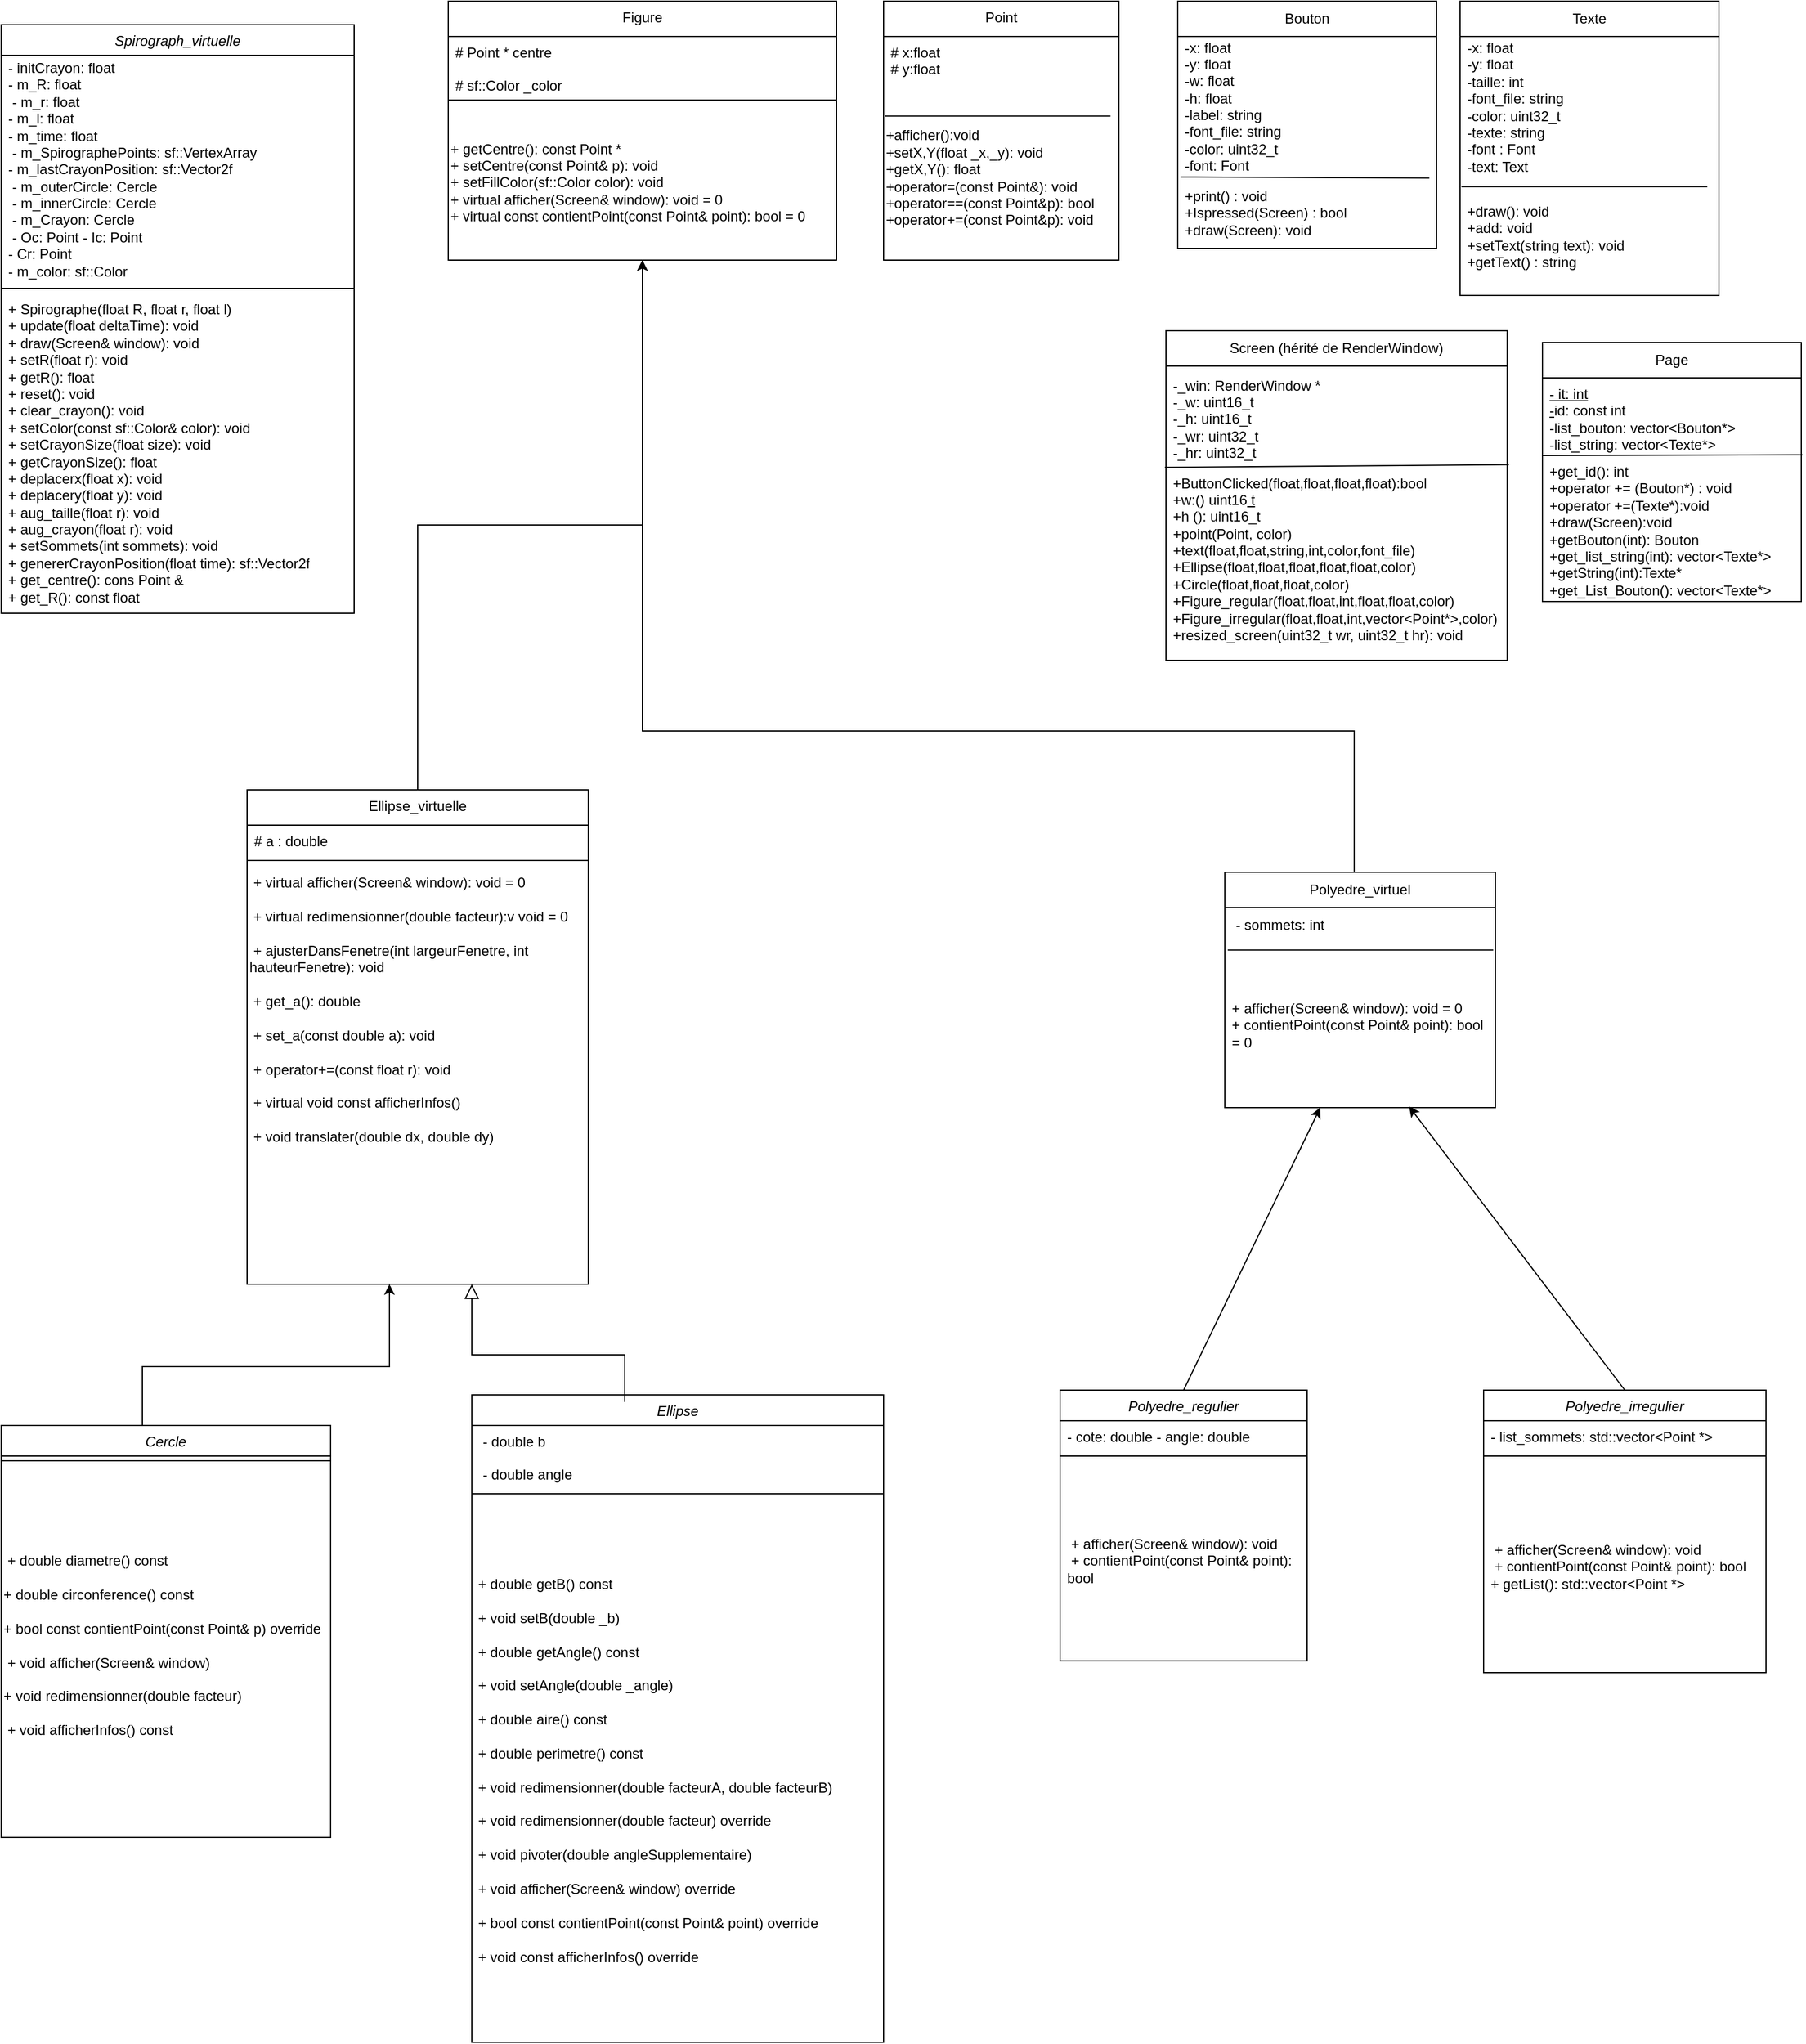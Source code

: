 <mxfile version="26.0.6">
  <diagram id="C5RBs43oDa-KdzZeNtuy" name="Page-1">
    <mxGraphModel dx="441" dy="790" grid="1" gridSize="10" guides="1" tooltips="1" connect="1" arrows="1" fold="1" page="1" pageScale="1" pageWidth="827" pageHeight="1169" math="0" shadow="0">
      <root>
        <mxCell id="WIyWlLk6GJQsqaUBKTNV-0" />
        <mxCell id="WIyWlLk6GJQsqaUBKTNV-1" parent="WIyWlLk6GJQsqaUBKTNV-0" />
        <mxCell id="zkfFHV4jXpPFQw0GAbJ--0" value="Spirograph_virtuelle" style="swimlane;fontStyle=2;align=center;verticalAlign=top;childLayout=stackLayout;horizontal=1;startSize=26;horizontalStack=0;resizeParent=1;resizeLast=0;collapsible=1;marginBottom=0;rounded=0;shadow=0;strokeWidth=1;" parent="WIyWlLk6GJQsqaUBKTNV-1" vertex="1">
          <mxGeometry x="60" y="40" width="300" height="500" as="geometry">
            <mxRectangle x="230" y="140" width="160" height="26" as="alternateBounds" />
          </mxGeometry>
        </mxCell>
        <mxCell id="Yk2aVxhonurAjU0q2a2b-47" value="&lt;font style=&quot;font-size: 12px;&quot;&gt;- initCrayon: float&amp;nbsp;&lt;/font&gt;&lt;div&gt;&lt;font style=&quot;font-size: 12px;&quot;&gt;- m_R: float&lt;/font&gt;&lt;/div&gt;&lt;div&gt;&lt;font style=&quot;font-size: 12px;&quot;&gt;&amp;nbsp;- m_r: float&amp;nbsp;&lt;/font&gt;&lt;/div&gt;&lt;div&gt;&lt;font style=&quot;font-size: 12px;&quot;&gt;- m_l: float&amp;nbsp;&lt;/font&gt;&lt;/div&gt;&lt;div&gt;&lt;font style=&quot;font-size: 12px;&quot;&gt;- m_time: float&lt;/font&gt;&lt;/div&gt;&lt;div&gt;&lt;font style=&quot;font-size: 12px;&quot;&gt;&amp;nbsp;- m_SpirographePoints: sf::VertexArray&amp;nbsp;&lt;/font&gt;&lt;/div&gt;&lt;div&gt;&lt;font style=&quot;font-size: 12px;&quot;&gt;- m_lastCrayonPosition: sf::Vector2f&lt;/font&gt;&lt;/div&gt;&lt;div&gt;&lt;font style=&quot;font-size: 12px;&quot;&gt;&amp;nbsp;- m_outerCircle: Cercle&lt;/font&gt;&lt;/div&gt;&lt;div&gt;&lt;font style=&quot;font-size: 12px;&quot;&gt;&amp;nbsp;- m_innerCircle: Cercle&lt;/font&gt;&lt;/div&gt;&lt;div&gt;&lt;font style=&quot;font-size: 12px;&quot;&gt;&amp;nbsp;- m_Crayon: Cercle&lt;/font&gt;&lt;/div&gt;&lt;div&gt;&lt;font style=&quot;font-size: 12px;&quot;&gt;&amp;nbsp;- Oc: Point - Ic: Point&amp;nbsp;&lt;/font&gt;&lt;/div&gt;&lt;div&gt;&lt;font style=&quot;font-size: 12px;&quot;&gt;- Cr: Point&amp;nbsp;&lt;/font&gt;&lt;/div&gt;&lt;div&gt;&lt;font style=&quot;font-size: 12px;&quot;&gt;- m_color: sf::Color&lt;/font&gt;&lt;/div&gt;" style="text;strokeColor=none;fillColor=none;align=left;verticalAlign=middle;spacingLeft=4;spacingRight=4;overflow=hidden;points=[[0,0.5],[1,0.5]];portConstraint=eastwest;rotatable=0;whiteSpace=wrap;html=1;" parent="zkfFHV4jXpPFQw0GAbJ--0" vertex="1">
          <mxGeometry y="26" width="300" height="194" as="geometry" />
        </mxCell>
        <mxCell id="zkfFHV4jXpPFQw0GAbJ--4" value="" style="line;html=1;strokeWidth=1;align=left;verticalAlign=middle;spacingTop=-1;spacingLeft=3;spacingRight=3;rotatable=0;labelPosition=right;points=[];portConstraint=eastwest;" parent="zkfFHV4jXpPFQw0GAbJ--0" vertex="1">
          <mxGeometry y="220" width="300" height="8" as="geometry" />
        </mxCell>
        <mxCell id="Yk2aVxhonurAjU0q2a2b-48" value="&lt;font style=&quot;font-size: 12px;&quot;&gt;+ Spirographe(float R, float r, float l)&amp;nbsp;&lt;/font&gt;&lt;div&gt;&lt;font style=&quot;font-size: 12px;&quot;&gt;+ update(float deltaTime): void&amp;nbsp;&lt;/font&gt;&lt;/div&gt;&lt;div&gt;&lt;font style=&quot;font-size: 12px;&quot;&gt;+ draw(Screen&amp;amp; window): void&amp;nbsp;&lt;/font&gt;&lt;/div&gt;&lt;div&gt;&lt;font style=&quot;font-size: 12px;&quot;&gt;+ setR(float r): void&amp;nbsp;&lt;/font&gt;&lt;/div&gt;&lt;div&gt;&lt;font style=&quot;font-size: 12px;&quot;&gt;+ getR(): float&amp;nbsp;&lt;/font&gt;&lt;/div&gt;&lt;div&gt;&lt;font style=&quot;font-size: 12px;&quot;&gt;+ reset(): void&amp;nbsp;&lt;/font&gt;&lt;/div&gt;&lt;div&gt;&lt;font style=&quot;font-size: 12px;&quot;&gt;+ clear_crayon(): void&amp;nbsp;&lt;/font&gt;&lt;/div&gt;&lt;div&gt;&lt;font style=&quot;font-size: 12px;&quot;&gt;+ setColor(const sf::Color&amp;amp; color): void&amp;nbsp;&lt;/font&gt;&lt;/div&gt;&lt;div&gt;&lt;font style=&quot;font-size: 12px;&quot;&gt;+ setCrayonSize(float size): void&amp;nbsp;&lt;/font&gt;&lt;/div&gt;&lt;div&gt;&lt;font style=&quot;font-size: 12px;&quot;&gt;+ getCrayonSize(): float&amp;nbsp;&lt;/font&gt;&lt;/div&gt;&lt;div&gt;&lt;font style=&quot;font-size: 12px;&quot;&gt;+ deplacerx(float x): void&amp;nbsp;&lt;/font&gt;&lt;/div&gt;&lt;div&gt;&lt;font style=&quot;font-size: 12px;&quot;&gt;+ deplacery(float y): void&amp;nbsp;&lt;/font&gt;&lt;/div&gt;&lt;div&gt;&lt;font style=&quot;font-size: 12px;&quot;&gt;+ aug_taille(float r): void&amp;nbsp;&lt;/font&gt;&lt;/div&gt;&lt;div&gt;&lt;font style=&quot;font-size: 12px;&quot;&gt;+ aug_crayon(float r): void&amp;nbsp;&lt;/font&gt;&lt;/div&gt;&lt;div&gt;&lt;font style=&quot;font-size: 12px;&quot;&gt;+ setSommets(int sommets): void&amp;nbsp;&lt;/font&gt;&lt;/div&gt;&lt;div&gt;&lt;font style=&quot;font-size: 12px;&quot;&gt;+ genererCrayonPosition(float time): sf::Vector2f&lt;/font&gt;&lt;/div&gt;&lt;div&gt;&lt;font style=&quot;font-size: 12px;&quot;&gt;+ get_centre(): cons Point &amp;amp;&lt;/font&gt;&lt;/div&gt;&lt;div&gt;&lt;font style=&quot;font-size: 12px;&quot;&gt;+ get_R(): const float&lt;br&gt;&lt;/font&gt;&lt;/div&gt;" style="text;strokeColor=none;fillColor=none;align=left;verticalAlign=middle;spacingLeft=4;spacingRight=4;overflow=hidden;points=[[0,0.5],[1,0.5]];portConstraint=eastwest;rotatable=0;whiteSpace=wrap;html=1;" parent="zkfFHV4jXpPFQw0GAbJ--0" vertex="1">
          <mxGeometry y="228" width="300" height="272" as="geometry" />
        </mxCell>
        <mxCell id="zkfFHV4jXpPFQw0GAbJ--17" value="Figure" style="swimlane;fontStyle=0;align=center;verticalAlign=top;childLayout=stackLayout;horizontal=1;startSize=30;horizontalStack=0;resizeParent=1;resizeLast=0;collapsible=1;marginBottom=0;rounded=0;shadow=0;strokeWidth=1;" parent="WIyWlLk6GJQsqaUBKTNV-1" vertex="1">
          <mxGeometry x="440" y="20" width="330" height="220" as="geometry">
            <mxRectangle x="550" y="140" width="160" height="26" as="alternateBounds" />
          </mxGeometry>
        </mxCell>
        <mxCell id="GV9wKH8Hu66Jm4WteEqG-0" value="# Point * centre&#xa;&#xa;# sf::Color _color  &#xa;" style="text;align=left;verticalAlign=top;spacingLeft=4;spacingRight=4;overflow=hidden;rotatable=0;points=[[0,0.5],[1,0.5]];portConstraint=eastwest;" parent="zkfFHV4jXpPFQw0GAbJ--17" vertex="1">
          <mxGeometry y="30" width="330" height="50" as="geometry" />
        </mxCell>
        <mxCell id="zkfFHV4jXpPFQw0GAbJ--23" value="" style="line;html=1;strokeWidth=1;align=left;verticalAlign=middle;spacingTop=-1;spacingLeft=3;spacingRight=3;rotatable=0;labelPosition=right;points=[];portConstraint=eastwest;" parent="zkfFHV4jXpPFQw0GAbJ--17" vertex="1">
          <mxGeometry y="80" width="330" height="8" as="geometry" />
        </mxCell>
        <mxCell id="TqE--26rtmZtrufejqhl-34" value="&lt;div&gt;+ &lt;span style=&quot;background-color: transparent; color: light-dark(rgb(0, 0, 0), rgb(255, 255, 255));&quot;&gt;getCentre(): &lt;/span&gt;&lt;span style=&quot;background-color: transparent; color: light-dark(rgb(0, 0, 0), rgb(255, 255, 255));&quot;&gt;const Point *&lt;/span&gt;&lt;/div&gt;&lt;div&gt;+ setCentre(const Point&amp;amp; p): void &lt;br&gt;&lt;/div&gt;&lt;div&gt;+ setFillColor(sf::Color color): void&lt;br&gt;&lt;/div&gt;&lt;div&gt;+ virtual afficher(Screen&amp;amp; window): void = 0&lt;br&gt;&lt;/div&gt;&lt;div&gt;+ virtual const contientPoint(const Point&amp;amp; point): bool = 0&lt;br&gt;&lt;/div&gt;" style="text;html=1;align=left;verticalAlign=middle;whiteSpace=wrap;rounded=0;" parent="zkfFHV4jXpPFQw0GAbJ--17" vertex="1">
          <mxGeometry y="88" width="330" height="132" as="geometry" />
        </mxCell>
        <mxCell id="TUDsm-XgNNnCpX9dQ1m_-4" value="Ellipse" style="swimlane;fontStyle=2;align=center;verticalAlign=top;childLayout=stackLayout;horizontal=1;startSize=26;horizontalStack=0;resizeParent=1;resizeLast=0;collapsible=1;marginBottom=0;rounded=0;shadow=0;strokeWidth=1;" parent="WIyWlLk6GJQsqaUBKTNV-1" vertex="1">
          <mxGeometry x="460" y="1204" width="350" height="550" as="geometry">
            <mxRectangle x="230" y="140" width="160" height="26" as="alternateBounds" />
          </mxGeometry>
        </mxCell>
        <mxCell id="TUDsm-XgNNnCpX9dQ1m_-5" value=" - double b&#xa; &#xa; - double angle " style="text;align=left;verticalAlign=top;spacingLeft=4;spacingRight=4;overflow=hidden;rotatable=0;points=[[0,0.5],[1,0.5]];portConstraint=eastwest;" parent="TUDsm-XgNNnCpX9dQ1m_-4" vertex="1">
          <mxGeometry y="26" width="350" height="54" as="geometry" />
        </mxCell>
        <mxCell id="TUDsm-XgNNnCpX9dQ1m_-26" value="" style="endArrow=block;endSize=10;endFill=0;shadow=0;strokeWidth=1;rounded=0;curved=0;edgeStyle=elbowEdgeStyle;elbow=vertical;" parent="TUDsm-XgNNnCpX9dQ1m_-4" edge="1">
          <mxGeometry width="160" relative="1" as="geometry">
            <mxPoint x="130" y="6" as="sourcePoint" />
            <mxPoint y="-94" as="targetPoint" />
            <Array as="points">
              <mxPoint x="55" y="-34" />
              <mxPoint x="25" y="-534" />
            </Array>
          </mxGeometry>
        </mxCell>
        <mxCell id="TUDsm-XgNNnCpX9dQ1m_-9" value="" style="line;html=1;strokeWidth=1;align=left;verticalAlign=middle;spacingTop=-1;spacingLeft=3;spacingRight=3;rotatable=0;labelPosition=right;points=[];portConstraint=eastwest;" parent="TUDsm-XgNNnCpX9dQ1m_-4" vertex="1">
          <mxGeometry y="80" width="350" height="8" as="geometry" />
        </mxCell>
        <mxCell id="TqE--26rtmZtrufejqhl-29" value="&lt;div&gt;&lt;span style=&quot;background-color: transparent; color: light-dark(rgb(0, 0, 0), rgb(255, 255, 255));&quot;&gt;&amp;nbsp;+ double getB() const&lt;/span&gt;&lt;/div&gt;&lt;div&gt;&lt;br&gt;&lt;/div&gt;&lt;div&gt;&amp;nbsp;+ void setB(double _b)&lt;/div&gt;&lt;div&gt;&lt;br&gt;&lt;/div&gt;&lt;div&gt;&amp;nbsp;+ double getAngle() const&lt;/div&gt;&lt;div&gt;&lt;br&gt;&lt;/div&gt;&lt;div&gt;&amp;nbsp;+ void setAngle(double _angle)&lt;/div&gt;&lt;div&gt;&lt;span style=&quot;background-color: transparent; color: light-dark(rgb(0, 0, 0), rgb(255, 255, 255));&quot;&gt;&lt;br&gt;&lt;/span&gt;&lt;/div&gt;&lt;div&gt;&lt;span style=&quot;background-color: transparent; color: light-dark(rgb(0, 0, 0), rgb(255, 255, 255));&quot;&gt;&amp;nbsp;+ double aire() const&lt;/span&gt;&lt;/div&gt;&lt;div&gt;&lt;br&gt;&lt;/div&gt;&lt;div&gt;&amp;nbsp;+ double perimetre() const&lt;/div&gt;&lt;div&gt;&lt;br&gt;&lt;/div&gt;&lt;div&gt;&amp;nbsp;+ void redimensionner(double facteurA, double facteurB)&lt;/div&gt;&lt;div&gt;&lt;br&gt;&lt;/div&gt;&lt;div&gt;&amp;nbsp;+ void redimensionner(double facteur) override&lt;/div&gt;&lt;div&gt;&lt;br&gt;&lt;/div&gt;&lt;div&gt;&amp;nbsp;+ void pivoter(double angleSupplementaire)&lt;/div&gt;&lt;div&gt;&lt;br&gt;&lt;/div&gt;&lt;div&gt;&amp;nbsp;+ void afficher(Screen&amp;amp; window) override&lt;/div&gt;&lt;div&gt;&lt;br&gt;&lt;/div&gt;&lt;div&gt;&amp;nbsp;+ bool const contientPoint(const Point&amp;amp; point) override&lt;/div&gt;&lt;div&gt;&lt;br&gt;&lt;/div&gt;&lt;div&gt;&amp;nbsp;+ void const afficherInfos() override&lt;/div&gt;" style="text;html=1;align=left;verticalAlign=middle;whiteSpace=wrap;rounded=0;" parent="TUDsm-XgNNnCpX9dQ1m_-4" vertex="1">
          <mxGeometry y="88" width="350" height="462" as="geometry" />
        </mxCell>
        <mxCell id="TUDsm-XgNNnCpX9dQ1m_-42" style="edgeStyle=orthogonalEdgeStyle;rounded=0;orthogonalLoop=1;jettySize=auto;html=1;exitX=0.425;exitY=0.001;exitDx=0;exitDy=0;exitPerimeter=0;" parent="WIyWlLk6GJQsqaUBKTNV-1" source="TUDsm-XgNNnCpX9dQ1m_-11" edge="1">
          <mxGeometry relative="1" as="geometry">
            <mxPoint x="390" y="1110" as="targetPoint" />
            <Array as="points">
              <mxPoint x="180" y="1180" />
              <mxPoint x="390" y="1180" />
            </Array>
            <mxPoint x="180" y="1210" as="sourcePoint" />
          </mxGeometry>
        </mxCell>
        <mxCell id="TUDsm-XgNNnCpX9dQ1m_-11" value="Cercle" style="swimlane;fontStyle=2;align=center;verticalAlign=top;childLayout=stackLayout;horizontal=1;startSize=26;horizontalStack=0;resizeParent=1;resizeLast=0;collapsible=1;marginBottom=0;rounded=0;shadow=0;strokeWidth=1;" parent="WIyWlLk6GJQsqaUBKTNV-1" vertex="1">
          <mxGeometry x="60" y="1230" width="280" height="350" as="geometry">
            <mxRectangle x="230" y="140" width="160" height="26" as="alternateBounds" />
          </mxGeometry>
        </mxCell>
        <mxCell id="TUDsm-XgNNnCpX9dQ1m_-13" value="" style="line;html=1;strokeWidth=1;align=left;verticalAlign=middle;spacingTop=-1;spacingLeft=3;spacingRight=3;rotatable=0;labelPosition=right;points=[];portConstraint=eastwest;" parent="TUDsm-XgNNnCpX9dQ1m_-11" vertex="1">
          <mxGeometry y="26" width="280" height="8" as="geometry" />
        </mxCell>
        <mxCell id="TqE--26rtmZtrufejqhl-30" value="&lt;div&gt;&lt;div&gt;&amp;nbsp;+ double diametre() const&lt;/div&gt;&lt;div&gt;&amp;nbsp;&lt;/div&gt;&lt;div&gt;+ double circonference() const&lt;/div&gt;&lt;div&gt;&amp;nbsp;&lt;/div&gt;&lt;div&gt;+ bool const contientPoint(const Point&amp;amp; p) override&lt;/div&gt;&lt;/div&gt;&lt;div&gt;&lt;div&gt;&lt;br&gt;&lt;/div&gt;&lt;div&gt;&amp;nbsp;+ void afficher(Screen&amp;amp; window)&lt;/div&gt;&lt;div&gt;&lt;span style=&quot;background-color: transparent; color: light-dark(rgb(0, 0, 0), rgb(255, 255, 255));&quot;&gt;&amp;nbsp;&lt;/span&gt;&lt;/div&gt;&lt;div&gt;&lt;span style=&quot;background-color: transparent; color: light-dark(rgb(0, 0, 0), rgb(255, 255, 255));&quot;&gt;+ void redimensionner(double facteur)&lt;/span&gt;&lt;/div&gt;&lt;div&gt;&lt;span style=&quot;background-color: transparent; color: light-dark(rgb(0, 0, 0), rgb(255, 255, 255));&quot;&gt;&lt;br&gt;&lt;/span&gt;&lt;/div&gt;&lt;div&gt;&lt;span style=&quot;background-color: transparent; color: light-dark(rgb(0, 0, 0), rgb(255, 255, 255));&quot;&gt;&amp;nbsp;+ void afficherInfos() const&lt;/span&gt;&lt;/div&gt;&lt;/div&gt;" style="text;html=1;align=left;verticalAlign=middle;whiteSpace=wrap;rounded=0;" parent="TUDsm-XgNNnCpX9dQ1m_-11" vertex="1">
          <mxGeometry y="34" width="280" height="306" as="geometry" />
        </mxCell>
        <mxCell id="TUDsm-XgNNnCpX9dQ1m_-37" value="Point" style="swimlane;fontStyle=0;align=center;verticalAlign=top;childLayout=stackLayout;horizontal=1;startSize=30;horizontalStack=0;resizeParent=1;resizeLast=0;collapsible=1;marginBottom=0;rounded=0;shadow=0;strokeWidth=1;" parent="WIyWlLk6GJQsqaUBKTNV-1" vertex="1">
          <mxGeometry x="810" y="20" width="200" height="220" as="geometry">
            <mxRectangle x="550" y="140" width="160" height="26" as="alternateBounds" />
          </mxGeometry>
        </mxCell>
        <mxCell id="TUDsm-XgNNnCpX9dQ1m_-38" value="# x:float&#xa;# y:float" style="text;align=left;verticalAlign=top;spacingLeft=4;spacingRight=4;overflow=hidden;rotatable=0;points=[[0,0.5],[1,0.5]];portConstraint=eastwest;" parent="TUDsm-XgNNnCpX9dQ1m_-37" vertex="1">
          <mxGeometry y="30" width="200" height="70" as="geometry" />
        </mxCell>
        <mxCell id="Yk2aVxhonurAjU0q2a2b-14" value="&lt;div&gt;+afficher():void&lt;/div&gt;&lt;div&gt;+setX,Y(float _x,_y): void&lt;/div&gt;&lt;div&gt;+getX,Y(): float&lt;br&gt;&lt;/div&gt;&lt;div&gt;+operator=(const Point&amp;amp;): void&lt;br&gt;&lt;/div&gt;&lt;div&gt;+operator==(const Point&amp;amp;p): bool&lt;br&gt;&lt;/div&gt;&lt;div&gt;+operator+=(const Point&amp;amp;p): void&lt;br&gt;&lt;/div&gt;" style="text;html=1;align=left;verticalAlign=middle;resizable=0;points=[];autosize=1;strokeColor=none;fillColor=none;" parent="TUDsm-XgNNnCpX9dQ1m_-37" vertex="1">
          <mxGeometry y="100" width="200" height="100" as="geometry" />
        </mxCell>
        <mxCell id="Yk2aVxhonurAjU0q2a2b-45" value="" style="endArrow=none;html=1;rounded=0;exitX=0.006;exitY=-0.024;exitDx=0;exitDy=0;exitPerimeter=0;entryX=0.964;entryY=-0.024;entryDx=0;entryDy=0;entryPerimeter=0;" parent="TUDsm-XgNNnCpX9dQ1m_-37" source="Yk2aVxhonurAjU0q2a2b-14" target="Yk2aVxhonurAjU0q2a2b-14" edge="1">
          <mxGeometry width="50" height="50" relative="1" as="geometry">
            <mxPoint x="370" y="410" as="sourcePoint" />
            <mxPoint x="420" y="360" as="targetPoint" />
          </mxGeometry>
        </mxCell>
        <mxCell id="_BAvB3OfVpKcY2HnQEDT-3" value="Polyedre_irregulier" style="swimlane;fontStyle=2;align=center;verticalAlign=top;childLayout=stackLayout;horizontal=1;startSize=26;horizontalStack=0;resizeParent=1;resizeLast=0;collapsible=1;marginBottom=0;rounded=0;shadow=0;strokeWidth=1;" parent="WIyWlLk6GJQsqaUBKTNV-1" vertex="1">
          <mxGeometry x="1320" y="1200" width="240" height="240" as="geometry">
            <mxRectangle x="230" y="140" width="160" height="26" as="alternateBounds" />
          </mxGeometry>
        </mxCell>
        <mxCell id="_BAvB3OfVpKcY2HnQEDT-4" value="- list_sommets: std::vector&lt;Point *&gt;" style="text;align=left;verticalAlign=top;spacingLeft=4;spacingRight=4;overflow=hidden;rotatable=0;points=[[0,0.5],[1,0.5]];portConstraint=eastwest;" parent="_BAvB3OfVpKcY2HnQEDT-3" vertex="1">
          <mxGeometry y="26" width="240" height="26" as="geometry" />
        </mxCell>
        <mxCell id="_BAvB3OfVpKcY2HnQEDT-5" value="" style="line;html=1;strokeWidth=1;align=left;verticalAlign=middle;spacingTop=-1;spacingLeft=3;spacingRight=3;rotatable=0;labelPosition=right;points=[];portConstraint=eastwest;" parent="_BAvB3OfVpKcY2HnQEDT-3" vertex="1">
          <mxGeometry y="52" width="240" height="8" as="geometry" />
        </mxCell>
        <mxCell id="Yk2aVxhonurAjU0q2a2b-40" value="&lt;div&gt;&lt;font style=&quot;font-size: 12px;&quot;&gt;&amp;nbsp;+ afficher(Screen&amp;amp; window): void&lt;/font&gt;&lt;/div&gt;&lt;div&gt;&lt;font style=&quot;font-size: 12px;&quot;&gt;&amp;nbsp;+ contientPoint(const Point&amp;amp; point): bool&amp;nbsp; + getList(): std::vector&amp;lt;Point *&amp;gt;&lt;/font&gt;&lt;/div&gt;" style="text;strokeColor=none;fillColor=none;align=left;verticalAlign=middle;spacingLeft=4;spacingRight=4;overflow=hidden;points=[[0,0.5],[1,0.5]];portConstraint=eastwest;rotatable=0;whiteSpace=wrap;html=1;" parent="_BAvB3OfVpKcY2HnQEDT-3" vertex="1">
          <mxGeometry y="60" width="240" height="180" as="geometry" />
        </mxCell>
        <mxCell id="Yk2aVxhonurAjU0q2a2b-36" style="edgeStyle=none;rounded=0;orthogonalLoop=1;jettySize=auto;html=1;exitX=0.5;exitY=0;exitDx=0;exitDy=0;" parent="WIyWlLk6GJQsqaUBKTNV-1" source="_BAvB3OfVpKcY2HnQEDT-6" target="Yk2aVxhonurAjU0q2a2b-19" edge="1">
          <mxGeometry relative="1" as="geometry" />
        </mxCell>
        <mxCell id="_BAvB3OfVpKcY2HnQEDT-6" value="Polyedre_regulier" style="swimlane;fontStyle=2;align=center;verticalAlign=top;childLayout=stackLayout;horizontal=1;startSize=26;horizontalStack=0;resizeParent=1;resizeLast=0;collapsible=1;marginBottom=0;rounded=0;shadow=0;strokeWidth=1;" parent="WIyWlLk6GJQsqaUBKTNV-1" vertex="1">
          <mxGeometry x="960" y="1200" width="210" height="230" as="geometry">
            <mxRectangle x="230" y="140" width="160" height="26" as="alternateBounds" />
          </mxGeometry>
        </mxCell>
        <mxCell id="_BAvB3OfVpKcY2HnQEDT-7" value="- cote: double - angle: double &#xa;" style="text;align=left;verticalAlign=top;spacingLeft=4;spacingRight=4;overflow=hidden;rotatable=0;points=[[0,0.5],[1,0.5]];portConstraint=eastwest;" parent="_BAvB3OfVpKcY2HnQEDT-6" vertex="1">
          <mxGeometry y="26" width="210" height="26" as="geometry" />
        </mxCell>
        <mxCell id="_BAvB3OfVpKcY2HnQEDT-8" value="" style="line;html=1;strokeWidth=1;align=left;verticalAlign=middle;spacingTop=-1;spacingLeft=3;spacingRight=3;rotatable=0;labelPosition=right;points=[];portConstraint=eastwest;" parent="_BAvB3OfVpKcY2HnQEDT-6" vertex="1">
          <mxGeometry y="52" width="210" height="8" as="geometry" />
        </mxCell>
        <mxCell id="Yk2aVxhonurAjU0q2a2b-39" value="&lt;div&gt;&lt;font style=&quot;font-size: 12px;&quot;&gt;&amp;nbsp;+ afficher(Screen&amp;amp; window): void&amp;nbsp;&lt;/font&gt;&lt;/div&gt;&lt;div&gt;&lt;font style=&quot;font-size: 12px;&quot;&gt;&amp;nbsp;+ contientPoint(const Point&amp;amp; point): bool&lt;/font&gt;&lt;/div&gt;" style="text;strokeColor=none;fillColor=none;align=left;verticalAlign=middle;spacingLeft=4;spacingRight=4;overflow=hidden;points=[[0,0.5],[1,0.5]];portConstraint=eastwest;rotatable=0;whiteSpace=wrap;html=1;" parent="_BAvB3OfVpKcY2HnQEDT-6" vertex="1">
          <mxGeometry y="60" width="210" height="170" as="geometry" />
        </mxCell>
        <mxCell id="_BAvB3OfVpKcY2HnQEDT-36" style="edgeStyle=orthogonalEdgeStyle;rounded=0;orthogonalLoop=1;jettySize=auto;html=1;exitX=0.5;exitY=0;exitDx=0;exitDy=0;entryX=0.5;entryY=1;entryDx=0;entryDy=0;" parent="WIyWlLk6GJQsqaUBKTNV-1" source="_BAvB3OfVpKcY2HnQEDT-19" target="zkfFHV4jXpPFQw0GAbJ--17" edge="1">
          <mxGeometry relative="1" as="geometry" />
        </mxCell>
        <mxCell id="_BAvB3OfVpKcY2HnQEDT-19" value="Ellipse_virtuelle" style="swimlane;fontStyle=0;align=center;verticalAlign=top;childLayout=stackLayout;horizontal=1;startSize=30;horizontalStack=0;resizeParent=1;resizeLast=0;collapsible=1;marginBottom=0;rounded=0;shadow=0;strokeWidth=1;" parent="WIyWlLk6GJQsqaUBKTNV-1" vertex="1">
          <mxGeometry x="269" y="690" width="290" height="420" as="geometry">
            <mxRectangle x="550" y="140" width="160" height="26" as="alternateBounds" />
          </mxGeometry>
        </mxCell>
        <mxCell id="_BAvB3OfVpKcY2HnQEDT-20" value="# a : double" style="text;align=left;verticalAlign=top;spacingLeft=4;spacingRight=4;overflow=hidden;rotatable=0;points=[[0,0.5],[1,0.5]];portConstraint=eastwest;" parent="_BAvB3OfVpKcY2HnQEDT-19" vertex="1">
          <mxGeometry y="30" width="290" height="26" as="geometry" />
        </mxCell>
        <mxCell id="_BAvB3OfVpKcY2HnQEDT-21" value="" style="line;html=1;strokeWidth=1;align=left;verticalAlign=middle;spacingTop=-1;spacingLeft=3;spacingRight=3;rotatable=0;labelPosition=right;points=[];portConstraint=eastwest;" parent="_BAvB3OfVpKcY2HnQEDT-19" vertex="1">
          <mxGeometry y="56" width="290" height="8" as="geometry" />
        </mxCell>
        <mxCell id="TqE--26rtmZtrufejqhl-25" value="&lt;div&gt;&lt;span style=&quot;background-color: transparent; color: light-dark(rgb(0, 0, 0), rgb(255, 255, 255));&quot;&gt;&lt;br&gt;&lt;/span&gt;&lt;/div&gt;&lt;div&gt;&lt;span style=&quot;background-color: transparent; color: light-dark(rgb(0, 0, 0), rgb(255, 255, 255));&quot;&gt;&amp;nbsp;+ virtual afficher(Screen&amp;amp; window): void = 0&lt;/span&gt;&lt;/div&gt;&lt;div&gt;&lt;span style=&quot;background-color: transparent; color: light-dark(rgb(0, 0, 0), rgb(255, 255, 255));&quot;&gt;&lt;br&gt;&lt;/span&gt;&lt;/div&gt;&lt;div&gt;&amp;nbsp;+ virtual redimensionner(double facteur):v void = 0&lt;/div&gt;&lt;div&gt;&amp;nbsp;&lt;/div&gt;&lt;div&gt;&amp;nbsp;+ ajusterDansFenetre(int largeurFenetre, int hauteurFenetre): void&lt;br&gt;&lt;/div&gt;&lt;div&gt;&lt;br&gt;&lt;/div&gt;&lt;div&gt;&amp;nbsp;+ get_a(): double&lt;/div&gt;&lt;div&gt;&lt;br&gt;&lt;/div&gt;&lt;div&gt;&amp;nbsp;+ set_a(const double a): void&lt;/div&gt;&lt;div&gt;&lt;br&gt;&lt;/div&gt;&lt;div&gt;&amp;nbsp;+ operator+=(const float r): void&lt;/div&gt;&lt;div&gt;&lt;br&gt;&lt;/div&gt;&lt;div&gt;&amp;nbsp;+ virtual void const afficherInfos()&lt;/div&gt;&lt;div&gt;&lt;br&gt;&lt;/div&gt;&lt;div&gt;&amp;nbsp;+ void translater(double dx, double dy)&lt;/div&gt;&lt;div&gt;&lt;br&gt;&lt;/div&gt;" style="text;html=1;align=left;verticalAlign=middle;whiteSpace=wrap;rounded=0;" parent="_BAvB3OfVpKcY2HnQEDT-19" vertex="1">
          <mxGeometry y="64" width="290" height="246" as="geometry" />
        </mxCell>
        <mxCell id="Yk2aVxhonurAjU0q2a2b-0" value="Bouton" style="swimlane;fontStyle=0;childLayout=stackLayout;horizontal=1;startSize=30;horizontalStack=0;resizeParent=1;resizeParentMax=0;resizeLast=0;collapsible=1;marginBottom=0;whiteSpace=wrap;html=1;" parent="WIyWlLk6GJQsqaUBKTNV-1" vertex="1">
          <mxGeometry x="1060" y="20" width="220" height="210" as="geometry" />
        </mxCell>
        <mxCell id="Yk2aVxhonurAjU0q2a2b-1" value="-x: float&lt;div&gt;-y: float&lt;/div&gt;&lt;div&gt;-w: float&lt;/div&gt;&lt;div&gt;-h: float&lt;/div&gt;&lt;div&gt;-label: string&lt;/div&gt;&lt;div&gt;-font_file: string&lt;/div&gt;&lt;div&gt;-color: uint32_t&lt;br&gt;&lt;/div&gt;&lt;div&gt;-font: Font&lt;/div&gt;&lt;div&gt;-text: Text&lt;/div&gt;" style="text;strokeColor=none;fillColor=none;align=left;verticalAlign=middle;spacingLeft=4;spacingRight=4;overflow=hidden;points=[[0,0.5],[1,0.5]];portConstraint=eastwest;rotatable=0;whiteSpace=wrap;html=1;" parent="Yk2aVxhonurAjU0q2a2b-0" vertex="1">
          <mxGeometry y="30" width="220" height="120" as="geometry" />
        </mxCell>
        <mxCell id="Yk2aVxhonurAjU0q2a2b-2" value="&lt;div&gt;+print() : void&lt;/div&gt;&lt;div&gt;+Ispressed(Screen) : bool&lt;/div&gt;&lt;div&gt;+draw(Screen): void&lt;/div&gt;" style="text;strokeColor=none;fillColor=none;align=left;verticalAlign=middle;spacingLeft=4;spacingRight=4;overflow=hidden;points=[[0,0.5],[1,0.5]];portConstraint=eastwest;rotatable=0;whiteSpace=wrap;html=1;" parent="Yk2aVxhonurAjU0q2a2b-0" vertex="1">
          <mxGeometry y="150" width="220" height="60" as="geometry" />
        </mxCell>
        <mxCell id="Yk2aVxhonurAjU0q2a2b-44" value="" style="endArrow=none;html=1;rounded=0;exitX=0.011;exitY=-0.011;exitDx=0;exitDy=0;exitPerimeter=0;entryX=0.972;entryY=0.005;entryDx=0;entryDy=0;entryPerimeter=0;" parent="Yk2aVxhonurAjU0q2a2b-0" source="Yk2aVxhonurAjU0q2a2b-2" target="Yk2aVxhonurAjU0q2a2b-2" edge="1">
          <mxGeometry width="50" height="50" relative="1" as="geometry">
            <mxPoint x="120" y="410" as="sourcePoint" />
            <mxPoint x="170" y="360" as="targetPoint" />
          </mxGeometry>
        </mxCell>
        <mxCell id="Yk2aVxhonurAjU0q2a2b-5" value="Texte" style="swimlane;fontStyle=0;childLayout=stackLayout;horizontal=1;startSize=30;horizontalStack=0;resizeParent=1;resizeParentMax=0;resizeLast=0;collapsible=1;marginBottom=0;whiteSpace=wrap;html=1;" parent="WIyWlLk6GJQsqaUBKTNV-1" vertex="1">
          <mxGeometry x="1300" y="20" width="220" height="250" as="geometry" />
        </mxCell>
        <mxCell id="Yk2aVxhonurAjU0q2a2b-6" value="-x: float&lt;div&gt;-y: float&lt;/div&gt;&lt;div&gt;-taille: int&lt;/div&gt;&lt;div&gt;-font_file: string&lt;/div&gt;&lt;div&gt;-color: uint32_t&lt;/div&gt;&lt;div&gt;-texte: string&lt;/div&gt;&lt;div&gt;-font : Font&lt;/div&gt;&lt;div&gt;-text: Text&lt;/div&gt;" style="text;strokeColor=none;fillColor=none;align=left;verticalAlign=middle;spacingLeft=4;spacingRight=4;overflow=hidden;points=[[0,0.5],[1,0.5]];portConstraint=eastwest;rotatable=0;whiteSpace=wrap;html=1;" parent="Yk2aVxhonurAjU0q2a2b-5" vertex="1">
          <mxGeometry y="30" width="220" height="120" as="geometry" />
        </mxCell>
        <mxCell id="Yk2aVxhonurAjU0q2a2b-7" value="+draw(): void&lt;div&gt;+add: void&lt;/div&gt;&lt;div&gt;+setText(string text): void&lt;/div&gt;&lt;div&gt;+getText() : string&lt;/div&gt;" style="text;strokeColor=none;fillColor=none;align=left;verticalAlign=middle;spacingLeft=4;spacingRight=4;overflow=hidden;points=[[0,0.5],[1,0.5]];portConstraint=eastwest;rotatable=0;whiteSpace=wrap;html=1;" parent="Yk2aVxhonurAjU0q2a2b-5" vertex="1">
          <mxGeometry y="150" width="220" height="100" as="geometry" />
        </mxCell>
        <mxCell id="Yk2aVxhonurAjU0q2a2b-46" value="" style="endArrow=none;html=1;rounded=0;exitX=0.005;exitY=0.076;exitDx=0;exitDy=0;exitPerimeter=0;entryX=0.955;entryY=0.076;entryDx=0;entryDy=0;entryPerimeter=0;" parent="Yk2aVxhonurAjU0q2a2b-5" source="Yk2aVxhonurAjU0q2a2b-7" target="Yk2aVxhonurAjU0q2a2b-7" edge="1">
          <mxGeometry width="50" height="50" relative="1" as="geometry">
            <mxPoint x="-120" y="410" as="sourcePoint" />
            <mxPoint x="-70" y="360" as="targetPoint" />
          </mxGeometry>
        </mxCell>
        <mxCell id="Yk2aVxhonurAjU0q2a2b-8" value="Page" style="swimlane;fontStyle=0;childLayout=stackLayout;horizontal=1;startSize=30;horizontalStack=0;resizeParent=1;resizeParentMax=0;resizeLast=0;collapsible=1;marginBottom=0;whiteSpace=wrap;html=1;" parent="WIyWlLk6GJQsqaUBKTNV-1" vertex="1">
          <mxGeometry x="1370" y="310" width="220" height="220" as="geometry" />
        </mxCell>
        <mxCell id="Yk2aVxhonurAjU0q2a2b-9" value="&lt;u&gt;- it: int&lt;/u&gt;&lt;div&gt;&lt;u&gt;-&lt;/u&gt;id: const int&lt;/div&gt;&lt;div&gt;-list_bouton: vector&amp;lt;Bouton*&amp;gt;&lt;/div&gt;&lt;div&gt;-list_string: vector&amp;lt;Texte*&amp;gt;&lt;/div&gt;" style="text;strokeColor=none;fillColor=none;align=left;verticalAlign=middle;spacingLeft=4;spacingRight=4;overflow=hidden;points=[[0,0.5],[1,0.5]];portConstraint=eastwest;rotatable=0;whiteSpace=wrap;html=1;" parent="Yk2aVxhonurAjU0q2a2b-8" vertex="1">
          <mxGeometry y="30" width="220" height="70" as="geometry" />
        </mxCell>
        <mxCell id="Yk2aVxhonurAjU0q2a2b-10" value="&lt;div&gt;+get_id(): int &lt;br&gt;&lt;/div&gt;&lt;div&gt;+operator += (Bouton*) : void&lt;/div&gt;&lt;div&gt;+operator +=(Texte*):void&lt;/div&gt;&lt;div&gt;+draw(Screen):void&lt;/div&gt;&lt;div&gt;+getBouton(int): Bouton&lt;/div&gt;&lt;div&gt;+get_list_string(int): vector&amp;lt;Texte*&amp;gt;&lt;/div&gt;&lt;div&gt;+getString(int):Texte*&lt;/div&gt;&lt;div&gt;+get_List_Bouton(): vector&amp;lt;Texte*&amp;gt;&lt;/div&gt;" style="text;strokeColor=none;fillColor=none;align=left;verticalAlign=middle;spacingLeft=4;spacingRight=4;overflow=hidden;points=[[0,0.5],[1,0.5]];portConstraint=eastwest;rotatable=0;whiteSpace=wrap;html=1;" parent="Yk2aVxhonurAjU0q2a2b-8" vertex="1">
          <mxGeometry y="100" width="220" height="120" as="geometry" />
        </mxCell>
        <mxCell id="Yk2aVxhonurAjU0q2a2b-43" value="" style="endArrow=none;html=1;rounded=0;entryX=1.005;entryY=-0.039;entryDx=0;entryDy=0;entryPerimeter=0;" parent="Yk2aVxhonurAjU0q2a2b-8" target="Yk2aVxhonurAjU0q2a2b-10" edge="1">
          <mxGeometry width="50" height="50" relative="1" as="geometry">
            <mxPoint y="96" as="sourcePoint" />
            <mxPoint x="-60" y="250" as="targetPoint" />
          </mxGeometry>
        </mxCell>
        <mxCell id="Yk2aVxhonurAjU0q2a2b-22" style="edgeStyle=orthogonalEdgeStyle;rounded=0;orthogonalLoop=1;jettySize=auto;html=1;exitX=0.5;exitY=0;exitDx=0;exitDy=0;entryX=0.5;entryY=1;entryDx=0;entryDy=0;" parent="WIyWlLk6GJQsqaUBKTNV-1" source="Yk2aVxhonurAjU0q2a2b-17" target="zkfFHV4jXpPFQw0GAbJ--17" edge="1">
          <mxGeometry relative="1" as="geometry">
            <Array as="points">
              <mxPoint x="1210" y="640" />
              <mxPoint x="605" y="640" />
            </Array>
          </mxGeometry>
        </mxCell>
        <mxCell id="Yk2aVxhonurAjU0q2a2b-17" value="Polyedre_virtuel" style="swimlane;fontStyle=0;childLayout=stackLayout;horizontal=1;startSize=30;horizontalStack=0;resizeParent=1;resizeParentMax=0;resizeLast=0;collapsible=1;marginBottom=0;whiteSpace=wrap;html=1;" parent="WIyWlLk6GJQsqaUBKTNV-1" vertex="1">
          <mxGeometry x="1100" y="760" width="230" height="200" as="geometry" />
        </mxCell>
        <mxCell id="Yk2aVxhonurAjU0q2a2b-29" value="&lt;div style=&quot;white-space: nowrap; caret-color: rgb(0, 0, 0); color: rgb(0, 0, 0);&quot;&gt;&lt;span style=&quot;white-space: normal;&quot;&gt;&amp;nbsp;- sommets: int&lt;/span&gt;&lt;/div&gt;" style="text;strokeColor=none;fillColor=none;align=left;verticalAlign=middle;spacingLeft=4;spacingRight=4;overflow=hidden;points=[[0,0.5],[1,0.5]];portConstraint=eastwest;rotatable=0;whiteSpace=wrap;html=1;" parent="Yk2aVxhonurAjU0q2a2b-17" vertex="1">
          <mxGeometry y="30" width="230" height="30" as="geometry" />
        </mxCell>
        <mxCell id="Yk2aVxhonurAjU0q2a2b-19" value="&lt;div style=&quot;caret-color: rgb(0, 0, 0); color: rgb(0, 0, 0); font-family: Helvetica; font-size: 12px; font-style: normal; font-variant-caps: normal; font-weight: 400; letter-spacing: normal; text-indent: 0px; text-transform: none; white-space: nowrap; word-spacing: 0px; -webkit-text-stroke-width: 0px; text-decoration: none;&quot;&gt;&lt;span style=&quot;white-space: normal;&quot;&gt;&lt;font style=&quot;font-size: 12px;&quot;&gt;+ afficher(Screen&amp;amp; window): void = 0&amp;nbsp;&lt;/font&gt;&lt;/span&gt;&lt;/div&gt;&lt;div style=&quot;caret-color: rgb(0, 0, 0); color: rgb(0, 0, 0); font-family: Helvetica; font-size: 12px; font-style: normal; font-variant-caps: normal; font-weight: 400; letter-spacing: normal; text-indent: 0px; text-transform: none; white-space: nowrap; word-spacing: 0px; -webkit-text-stroke-width: 0px; text-decoration: none;&quot;&gt;&lt;span style=&quot;white-space: normal;&quot;&gt;&lt;font style=&quot;font-size: 12px;&quot;&gt;+ contientPoint(const Point&amp;amp; point): bool = 0&lt;/font&gt;&lt;/span&gt;&lt;/div&gt;" style="text;strokeColor=none;fillColor=none;align=left;verticalAlign=middle;spacingLeft=4;spacingRight=4;overflow=hidden;points=[[0,0.5],[1,0.5]];portConstraint=eastwest;rotatable=0;whiteSpace=wrap;html=1;" parent="Yk2aVxhonurAjU0q2a2b-17" vertex="1">
          <mxGeometry y="60" width="230" height="140" as="geometry" />
        </mxCell>
        <mxCell id="Yk2aVxhonurAjU0q2a2b-41" value="" style="endArrow=none;html=1;rounded=0;exitX=0.011;exitY=0.044;exitDx=0;exitDy=0;exitPerimeter=0;entryX=0.992;entryY=0.044;entryDx=0;entryDy=0;entryPerimeter=0;" parent="Yk2aVxhonurAjU0q2a2b-17" source="Yk2aVxhonurAjU0q2a2b-19" target="Yk2aVxhonurAjU0q2a2b-19" edge="1">
          <mxGeometry width="50" height="50" relative="1" as="geometry">
            <mxPoint x="160" y="-50" as="sourcePoint" />
            <mxPoint x="210" y="-100" as="targetPoint" />
          </mxGeometry>
        </mxCell>
        <mxCell id="Yk2aVxhonurAjU0q2a2b-37" style="edgeStyle=none;rounded=0;orthogonalLoop=1;jettySize=auto;html=1;exitX=0.5;exitY=0;exitDx=0;exitDy=0;entryX=0.681;entryY=0.993;entryDx=0;entryDy=0;entryPerimeter=0;" parent="WIyWlLk6GJQsqaUBKTNV-1" source="_BAvB3OfVpKcY2HnQEDT-3" target="Yk2aVxhonurAjU0q2a2b-19" edge="1">
          <mxGeometry relative="1" as="geometry" />
        </mxCell>
        <mxCell id="IDGKeBx3JrKw6AXcop1z-0" value="Screen (hérité de RenderWindow)" style="swimlane;fontStyle=0;childLayout=stackLayout;horizontal=1;startSize=30;horizontalStack=0;resizeParent=1;resizeParentMax=0;resizeLast=0;collapsible=1;marginBottom=0;whiteSpace=wrap;html=1;" vertex="1" parent="WIyWlLk6GJQsqaUBKTNV-1">
          <mxGeometry x="1050" y="300" width="290" height="280" as="geometry" />
        </mxCell>
        <mxCell id="IDGKeBx3JrKw6AXcop1z-1" value="&lt;div&gt;-_win: RenderWindow *&lt;/div&gt;&lt;div&gt;-_w: uint16_t&lt;/div&gt;&lt;div&gt;-_h: uint16_t&lt;/div&gt;&lt;div&gt;-_wr: uint32_t&lt;/div&gt;&lt;div&gt;-_hr: uint32_t&lt;/div&gt;" style="text;strokeColor=none;fillColor=none;align=left;verticalAlign=middle;spacingLeft=4;spacingRight=4;overflow=hidden;points=[[0,0.5],[1,0.5]];portConstraint=eastwest;rotatable=0;whiteSpace=wrap;html=1;" vertex="1" parent="IDGKeBx3JrKw6AXcop1z-0">
          <mxGeometry y="30" width="290" height="90" as="geometry" />
        </mxCell>
        <mxCell id="IDGKeBx3JrKw6AXcop1z-2" value="&lt;div&gt;+ButtonClicked(float,float,float,float):bool&lt;/div&gt;&lt;div&gt;&lt;div&gt;+w:() uint16&lt;u&gt;&amp;nbsp;t&lt;/u&gt;&lt;/div&gt;&lt;div&gt;+h (): uint16_t&lt;/div&gt;&lt;/div&gt;&lt;div&gt;+point(Point, color)&lt;/div&gt;&lt;div&gt;+text(float,float,string,int,color,font_file)&lt;/div&gt;&lt;div&gt;+Ellipse(float,float,float,float,float,color)&lt;/div&gt;&lt;div&gt;+Circle(float,float,float,color)&lt;/div&gt;&lt;div&gt;+Figure_regular(float,float,int,float,float,color)&lt;/div&gt;&lt;div&gt;+Figure_irregular(float,float,int,vector&amp;lt;Point*&amp;gt;,color)&lt;/div&gt;&lt;div&gt;+resized_screen(uint32_t wr, uint32_t hr): void&lt;/div&gt;&lt;div&gt;&lt;br&gt;&lt;br&gt;&lt;/div&gt;" style="text;strokeColor=none;fillColor=none;align=left;verticalAlign=middle;spacingLeft=4;spacingRight=4;overflow=hidden;points=[[0,0.5],[1,0.5]];portConstraint=eastwest;rotatable=0;whiteSpace=wrap;html=1;" vertex="1" parent="IDGKeBx3JrKw6AXcop1z-0">
          <mxGeometry y="120" width="290" height="160" as="geometry" />
        </mxCell>
        <mxCell id="IDGKeBx3JrKw6AXcop1z-3" value="" style="endArrow=none;html=1;rounded=0;entryX=1.005;entryY=-0.039;entryDx=0;entryDy=0;entryPerimeter=0;exitX=-0.003;exitY=0.956;exitDx=0;exitDy=0;exitPerimeter=0;" edge="1" parent="IDGKeBx3JrKw6AXcop1z-0" target="IDGKeBx3JrKw6AXcop1z-2" source="IDGKeBx3JrKw6AXcop1z-1">
          <mxGeometry width="50" height="50" relative="1" as="geometry">
            <mxPoint y="96" as="sourcePoint" />
            <mxPoint x="-60" y="250" as="targetPoint" />
          </mxGeometry>
        </mxCell>
      </root>
    </mxGraphModel>
  </diagram>
</mxfile>

